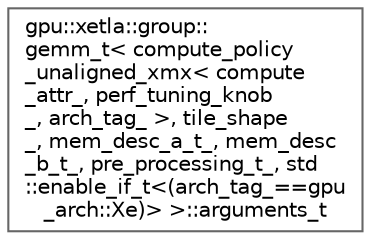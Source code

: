 digraph "Graphical Class Hierarchy"
{
 // LATEX_PDF_SIZE
  bgcolor="transparent";
  edge [fontname=Helvetica,fontsize=10,labelfontname=Helvetica,labelfontsize=10];
  node [fontname=Helvetica,fontsize=10,shape=box,height=0.2,width=0.4];
  rankdir="LR";
  Node0 [id="Node000000",label="gpu::xetla::group::\lgemm_t\< compute_policy\l_unaligned_xmx\< compute\l_attr_, perf_tuning_knob\l_, arch_tag_ \>, tile_shape\l_, mem_desc_a_t_, mem_desc\l_b_t_, pre_processing_t_, std\l::enable_if_t\<(arch_tag_==gpu\l_arch::Xe)\> \>::arguments_t",height=0.2,width=0.4,color="grey40", fillcolor="white", style="filled",URL="$structgpu_1_1xetla_1_1group_1_1gemm__t_3_01compute__policy__unaligned__xmx_3_01compute__attr___0e0b9f20f2dabdde1eb2e8bb82097ad05.html",tooltip="Arguments for gemm."];
}
